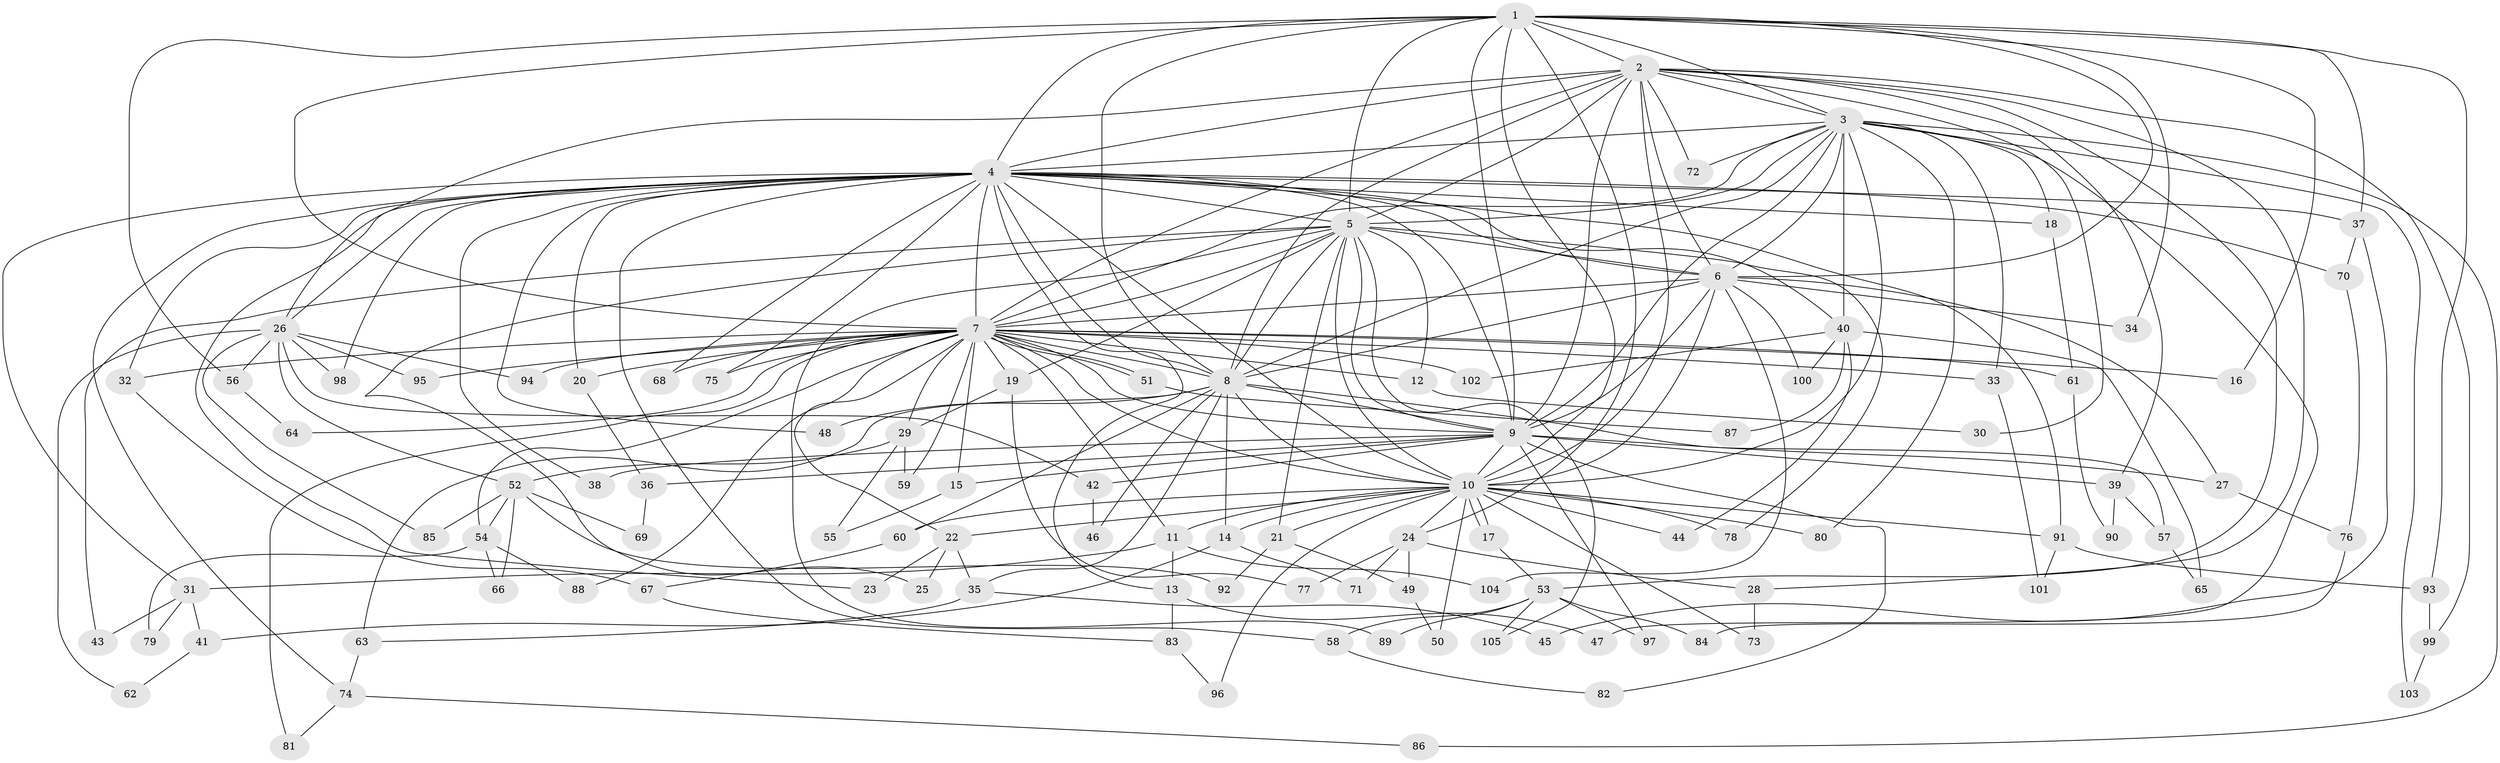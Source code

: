 // Generated by graph-tools (version 1.1) at 2025/14/03/09/25 04:14:18]
// undirected, 105 vertices, 235 edges
graph export_dot {
graph [start="1"]
  node [color=gray90,style=filled];
  1;
  2;
  3;
  4;
  5;
  6;
  7;
  8;
  9;
  10;
  11;
  12;
  13;
  14;
  15;
  16;
  17;
  18;
  19;
  20;
  21;
  22;
  23;
  24;
  25;
  26;
  27;
  28;
  29;
  30;
  31;
  32;
  33;
  34;
  35;
  36;
  37;
  38;
  39;
  40;
  41;
  42;
  43;
  44;
  45;
  46;
  47;
  48;
  49;
  50;
  51;
  52;
  53;
  54;
  55;
  56;
  57;
  58;
  59;
  60;
  61;
  62;
  63;
  64;
  65;
  66;
  67;
  68;
  69;
  70;
  71;
  72;
  73;
  74;
  75;
  76;
  77;
  78;
  79;
  80;
  81;
  82;
  83;
  84;
  85;
  86;
  87;
  88;
  89;
  90;
  91;
  92;
  93;
  94;
  95;
  96;
  97;
  98;
  99;
  100;
  101;
  102;
  103;
  104;
  105;
  1 -- 2;
  1 -- 3;
  1 -- 4;
  1 -- 5;
  1 -- 6;
  1 -- 7;
  1 -- 8;
  1 -- 9;
  1 -- 10;
  1 -- 16;
  1 -- 24;
  1 -- 34;
  1 -- 37;
  1 -- 56;
  1 -- 93;
  2 -- 3;
  2 -- 4;
  2 -- 5;
  2 -- 6;
  2 -- 7;
  2 -- 8;
  2 -- 9;
  2 -- 10;
  2 -- 26;
  2 -- 28;
  2 -- 30;
  2 -- 39;
  2 -- 53;
  2 -- 72;
  2 -- 99;
  3 -- 4;
  3 -- 5;
  3 -- 6;
  3 -- 7;
  3 -- 8;
  3 -- 9;
  3 -- 10;
  3 -- 18;
  3 -- 33;
  3 -- 40;
  3 -- 47;
  3 -- 72;
  3 -- 80;
  3 -- 86;
  3 -- 103;
  4 -- 5;
  4 -- 6;
  4 -- 7;
  4 -- 8;
  4 -- 9;
  4 -- 10;
  4 -- 13;
  4 -- 18;
  4 -- 20;
  4 -- 23;
  4 -- 26;
  4 -- 31;
  4 -- 32;
  4 -- 37;
  4 -- 38;
  4 -- 40;
  4 -- 48;
  4 -- 58;
  4 -- 68;
  4 -- 70;
  4 -- 74;
  4 -- 75;
  4 -- 91;
  4 -- 98;
  5 -- 6;
  5 -- 7;
  5 -- 8;
  5 -- 9;
  5 -- 10;
  5 -- 12;
  5 -- 19;
  5 -- 21;
  5 -- 25;
  5 -- 43;
  5 -- 78;
  5 -- 89;
  5 -- 105;
  6 -- 7;
  6 -- 8;
  6 -- 9;
  6 -- 10;
  6 -- 27;
  6 -- 34;
  6 -- 100;
  6 -- 104;
  7 -- 8;
  7 -- 9;
  7 -- 10;
  7 -- 11;
  7 -- 12;
  7 -- 15;
  7 -- 16;
  7 -- 19;
  7 -- 20;
  7 -- 22;
  7 -- 29;
  7 -- 32;
  7 -- 33;
  7 -- 51;
  7 -- 51;
  7 -- 54;
  7 -- 59;
  7 -- 61;
  7 -- 64;
  7 -- 68;
  7 -- 75;
  7 -- 81;
  7 -- 88;
  7 -- 94;
  7 -- 95;
  7 -- 102;
  8 -- 9;
  8 -- 10;
  8 -- 14;
  8 -- 35;
  8 -- 46;
  8 -- 48;
  8 -- 57;
  8 -- 60;
  8 -- 63;
  9 -- 10;
  9 -- 15;
  9 -- 27;
  9 -- 36;
  9 -- 38;
  9 -- 39;
  9 -- 42;
  9 -- 82;
  9 -- 97;
  10 -- 11;
  10 -- 14;
  10 -- 17;
  10 -- 17;
  10 -- 21;
  10 -- 22;
  10 -- 24;
  10 -- 44;
  10 -- 50;
  10 -- 60;
  10 -- 73;
  10 -- 78;
  10 -- 80;
  10 -- 91;
  10 -- 96;
  11 -- 13;
  11 -- 31;
  11 -- 104;
  12 -- 30;
  13 -- 47;
  13 -- 83;
  14 -- 41;
  14 -- 71;
  15 -- 55;
  17 -- 53;
  18 -- 61;
  19 -- 29;
  19 -- 77;
  20 -- 36;
  21 -- 49;
  21 -- 92;
  22 -- 23;
  22 -- 25;
  22 -- 35;
  24 -- 28;
  24 -- 49;
  24 -- 71;
  24 -- 77;
  26 -- 42;
  26 -- 52;
  26 -- 56;
  26 -- 62;
  26 -- 85;
  26 -- 94;
  26 -- 95;
  26 -- 98;
  27 -- 76;
  28 -- 73;
  29 -- 52;
  29 -- 55;
  29 -- 59;
  31 -- 41;
  31 -- 43;
  31 -- 79;
  32 -- 67;
  33 -- 101;
  35 -- 45;
  35 -- 63;
  36 -- 69;
  37 -- 45;
  37 -- 70;
  39 -- 57;
  39 -- 90;
  40 -- 44;
  40 -- 65;
  40 -- 87;
  40 -- 100;
  40 -- 102;
  41 -- 62;
  42 -- 46;
  49 -- 50;
  51 -- 87;
  52 -- 54;
  52 -- 66;
  52 -- 69;
  52 -- 85;
  52 -- 92;
  53 -- 58;
  53 -- 84;
  53 -- 89;
  53 -- 97;
  53 -- 105;
  54 -- 66;
  54 -- 79;
  54 -- 88;
  56 -- 64;
  57 -- 65;
  58 -- 82;
  60 -- 67;
  61 -- 90;
  63 -- 74;
  67 -- 83;
  70 -- 76;
  74 -- 81;
  74 -- 86;
  76 -- 84;
  83 -- 96;
  91 -- 93;
  91 -- 101;
  93 -- 99;
  99 -- 103;
}
